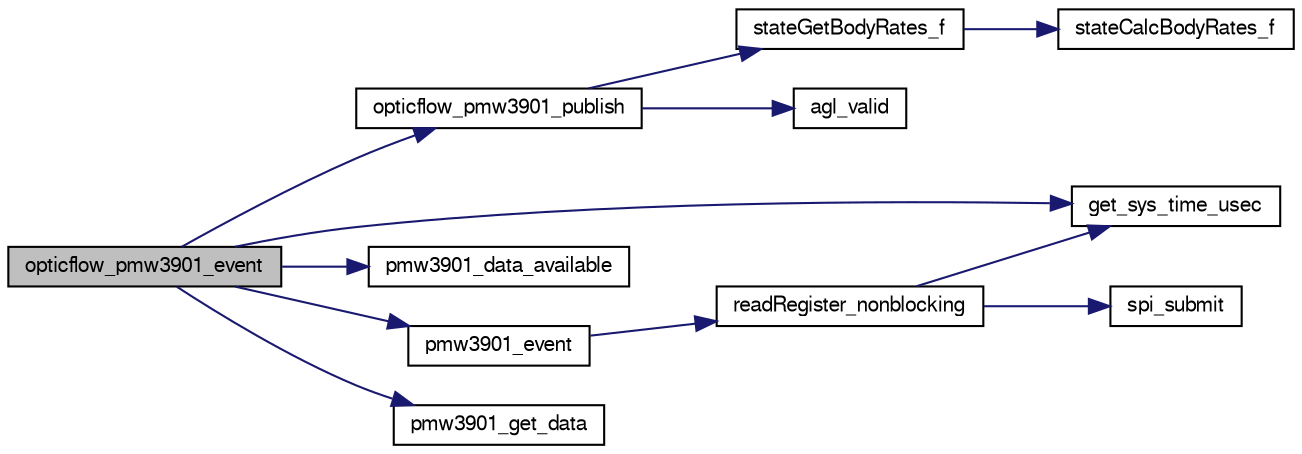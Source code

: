 digraph "opticflow_pmw3901_event"
{
  edge [fontname="FreeSans",fontsize="10",labelfontname="FreeSans",labelfontsize="10"];
  node [fontname="FreeSans",fontsize="10",shape=record];
  rankdir="LR";
  Node1 [label="opticflow_pmw3901_event",height=0.2,width=0.4,color="black", fillcolor="grey75", style="filled", fontcolor="black"];
  Node1 -> Node2 [color="midnightblue",fontsize="10",style="solid",fontname="FreeSans"];
  Node2 [label="get_sys_time_usec",height=0.2,width=0.4,color="black", fillcolor="white", style="filled",URL="$chibios_2mcu__periph_2sys__time__arch_8c.html#a7ddfef1f78a56c6b4c4c536b5d670bfb",tooltip="Get the time in microseconds since startup. "];
  Node1 -> Node3 [color="midnightblue",fontsize="10",style="solid",fontname="FreeSans"];
  Node3 [label="opticflow_pmw3901_publish",height=0.2,width=0.4,color="black", fillcolor="white", style="filled",URL="$opticflow__pmw3901_8c.html#a60140676d3a419b54d6a2a8294e4b994"];
  Node3 -> Node4 [color="midnightblue",fontsize="10",style="solid",fontname="FreeSans"];
  Node4 [label="stateGetBodyRates_f",height=0.2,width=0.4,color="black", fillcolor="white", style="filled",URL="$group__state__rate.html#ga086f10e8804f8e95ace9a2b1cd26a66c",tooltip="Get vehicle body angular rate (float). "];
  Node4 -> Node5 [color="midnightblue",fontsize="10",style="solid",fontname="FreeSans"];
  Node5 [label="stateCalcBodyRates_f",height=0.2,width=0.4,color="black", fillcolor="white", style="filled",URL="$group__state__rate.html#ga52294469408c263566a43c4c903cb3ca"];
  Node3 -> Node6 [color="midnightblue",fontsize="10",style="solid",fontname="FreeSans"];
  Node6 [label="agl_valid",height=0.2,width=0.4,color="black", fillcolor="white", style="filled",URL="$opticflow__pmw3901_8c.html#ad9ff073dfcd5d8d63f6c1e450b8916f4"];
  Node1 -> Node7 [color="midnightblue",fontsize="10",style="solid",fontname="FreeSans"];
  Node7 [label="pmw3901_data_available",height=0.2,width=0.4,color="black", fillcolor="white", style="filled",URL="$pmw3901_8c.html#aaa79ab17c26c85fc9a181ef78f309873"];
  Node1 -> Node8 [color="midnightblue",fontsize="10",style="solid",fontname="FreeSans"];
  Node8 [label="pmw3901_event",height=0.2,width=0.4,color="black", fillcolor="white", style="filled",URL="$pmw3901_8c.html#a8608bd718725f3e6fb4a7f3ae60a0560"];
  Node8 -> Node9 [color="midnightblue",fontsize="10",style="solid",fontname="FreeSans"];
  Node9 [label="readRegister_nonblocking",height=0.2,width=0.4,color="black", fillcolor="white", style="filled",URL="$pmw3901_8c.html#a6a7aaeb3506b15d4f4ff5f782f671836"];
  Node9 -> Node2 [color="midnightblue",fontsize="10",style="solid",fontname="FreeSans"];
  Node9 -> Node10 [color="midnightblue",fontsize="10",style="solid",fontname="FreeSans"];
  Node10 [label="spi_submit",height=0.2,width=0.4,color="black", fillcolor="white", style="filled",URL="$group__spi.html#ga5d383931766cb373ebad0b8bc26d439d",tooltip="Submit SPI transaction. "];
  Node1 -> Node11 [color="midnightblue",fontsize="10",style="solid",fontname="FreeSans"];
  Node11 [label="pmw3901_get_data",height=0.2,width=0.4,color="black", fillcolor="white", style="filled",URL="$pmw3901_8c.html#acf491ab008ac79682b56e5363725e02d"];
}
